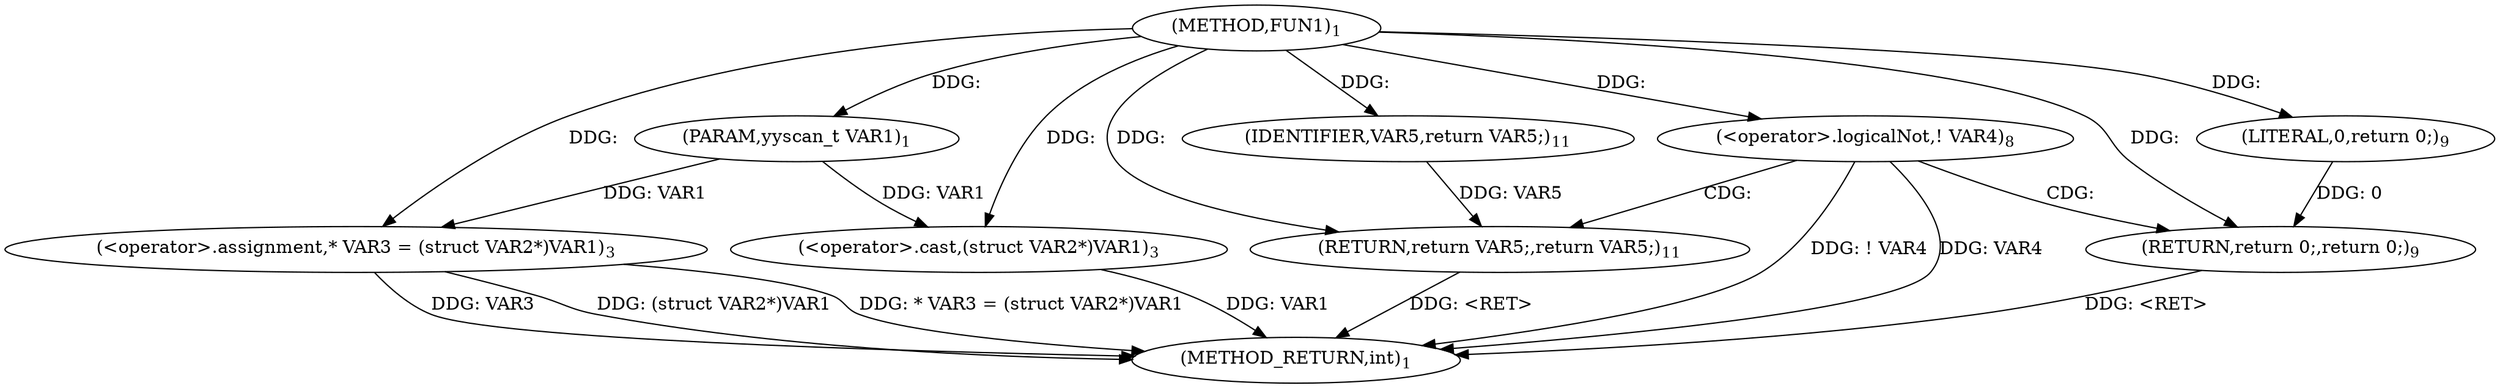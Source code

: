 digraph "FUN1" {  
"8" [label = <(METHOD,FUN1)<SUB>1</SUB>> ]
"25" [label = <(METHOD_RETURN,int)<SUB>1</SUB>> ]
"9" [label = <(PARAM,yyscan_t VAR1)<SUB>1</SUB>> ]
"12" [label = <(&lt;operator&gt;.assignment,* VAR3 = (struct VAR2*)VAR1)<SUB>3</SUB>> ]
"23" [label = <(RETURN,return VAR5;,return VAR5;)<SUB>11</SUB>> ]
"18" [label = <(&lt;operator&gt;.logicalNot,! VAR4)<SUB>8</SUB>> ]
"24" [label = <(IDENTIFIER,VAR5,return VAR5;)<SUB>11</SUB>> ]
"14" [label = <(&lt;operator&gt;.cast,(struct VAR2*)VAR1)<SUB>3</SUB>> ]
"21" [label = <(RETURN,return 0;,return 0;)<SUB>9</SUB>> ]
"22" [label = <(LITERAL,0,return 0;)<SUB>9</SUB>> ]
  "23" -> "25"  [ label = "DDG: &lt;RET&gt;"] 
  "21" -> "25"  [ label = "DDG: &lt;RET&gt;"] 
  "12" -> "25"  [ label = "DDG: VAR3"] 
  "14" -> "25"  [ label = "DDG: VAR1"] 
  "12" -> "25"  [ label = "DDG: (struct VAR2*)VAR1"] 
  "12" -> "25"  [ label = "DDG: * VAR3 = (struct VAR2*)VAR1"] 
  "18" -> "25"  [ label = "DDG: ! VAR4"] 
  "18" -> "25"  [ label = "DDG: VAR4"] 
  "8" -> "9"  [ label = "DDG: "] 
  "9" -> "12"  [ label = "DDG: VAR1"] 
  "8" -> "12"  [ label = "DDG: "] 
  "24" -> "23"  [ label = "DDG: VAR5"] 
  "8" -> "23"  [ label = "DDG: "] 
  "8" -> "24"  [ label = "DDG: "] 
  "9" -> "14"  [ label = "DDG: VAR1"] 
  "8" -> "14"  [ label = "DDG: "] 
  "8" -> "18"  [ label = "DDG: "] 
  "22" -> "21"  [ label = "DDG: 0"] 
  "8" -> "21"  [ label = "DDG: "] 
  "8" -> "22"  [ label = "DDG: "] 
  "18" -> "21"  [ label = "CDG: "] 
  "18" -> "23"  [ label = "CDG: "] 
}
